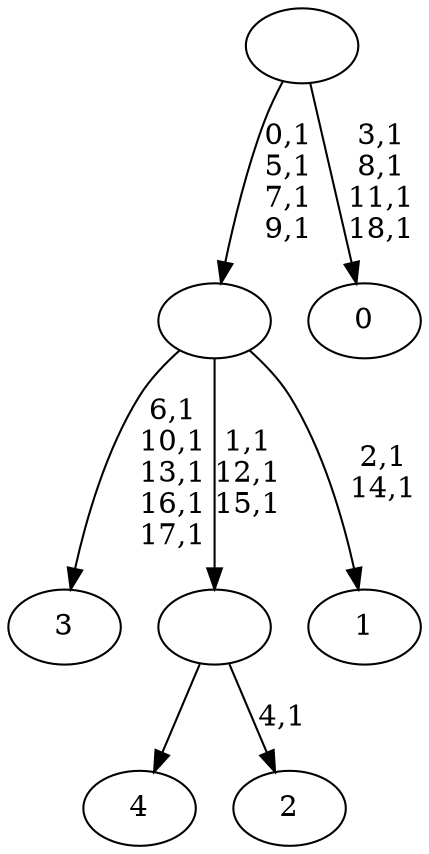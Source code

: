 digraph T {
	24 [label="4"]
	23 [label="3"]
	17 [label="2"]
	15 [label=""]
	12 [label="1"]
	9 [label=""]
	5 [label="0"]
	0 [label=""]
	15 -> 17 [label="4,1"]
	15 -> 24 [label=""]
	9 -> 12 [label="2,1\n14,1"]
	9 -> 15 [label="1,1\n12,1\n15,1"]
	9 -> 23 [label="6,1\n10,1\n13,1\n16,1\n17,1"]
	0 -> 5 [label="3,1\n8,1\n11,1\n18,1"]
	0 -> 9 [label="0,1\n5,1\n7,1\n9,1"]
}
